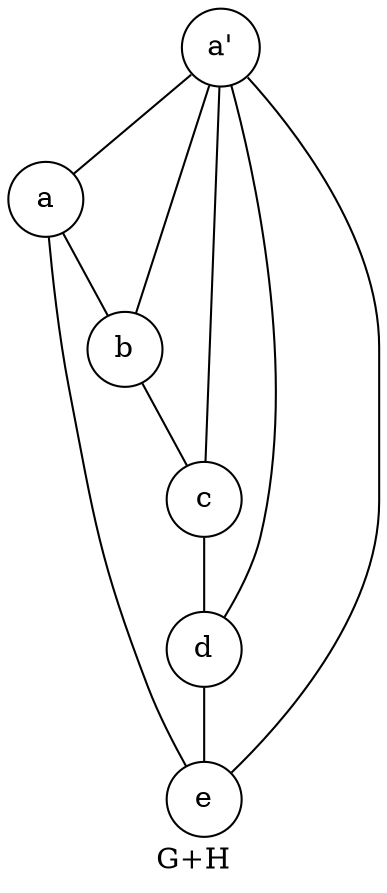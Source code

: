 graph GH {
    node [shape=circle]
    a -- b
    b -- c
    d -- e
    c -- d [weight=2]
    e -- a
    label="G+H"
    edge [len=3]
    "a'" -- a
    "a'" -- b
    "a'" -- c
    "a'" -- d
    "a'" -- e
}
